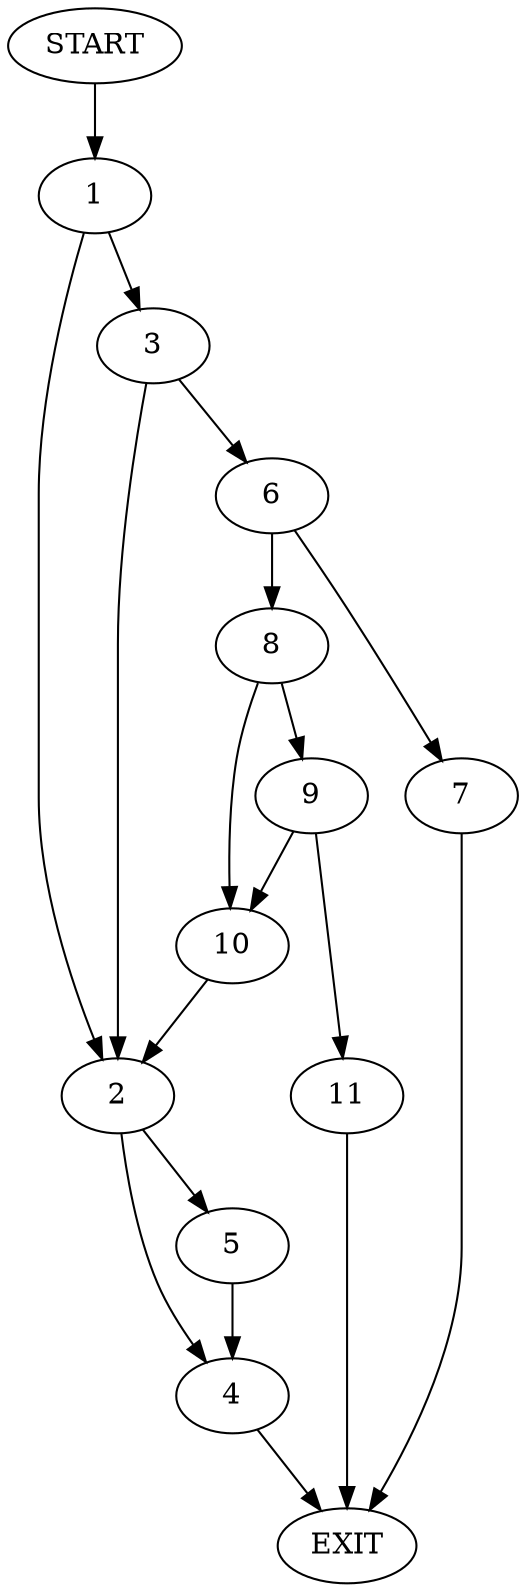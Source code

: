 digraph {
0 [label="START"]
12 [label="EXIT"]
0 -> 1
1 -> 2
1 -> 3
2 -> 4
2 -> 5
3 -> 2
3 -> 6
6 -> 7
6 -> 8
8 -> 9
8 -> 10
7 -> 12
9 -> 11
9 -> 10
10 -> 2
11 -> 12
5 -> 4
4 -> 12
}
